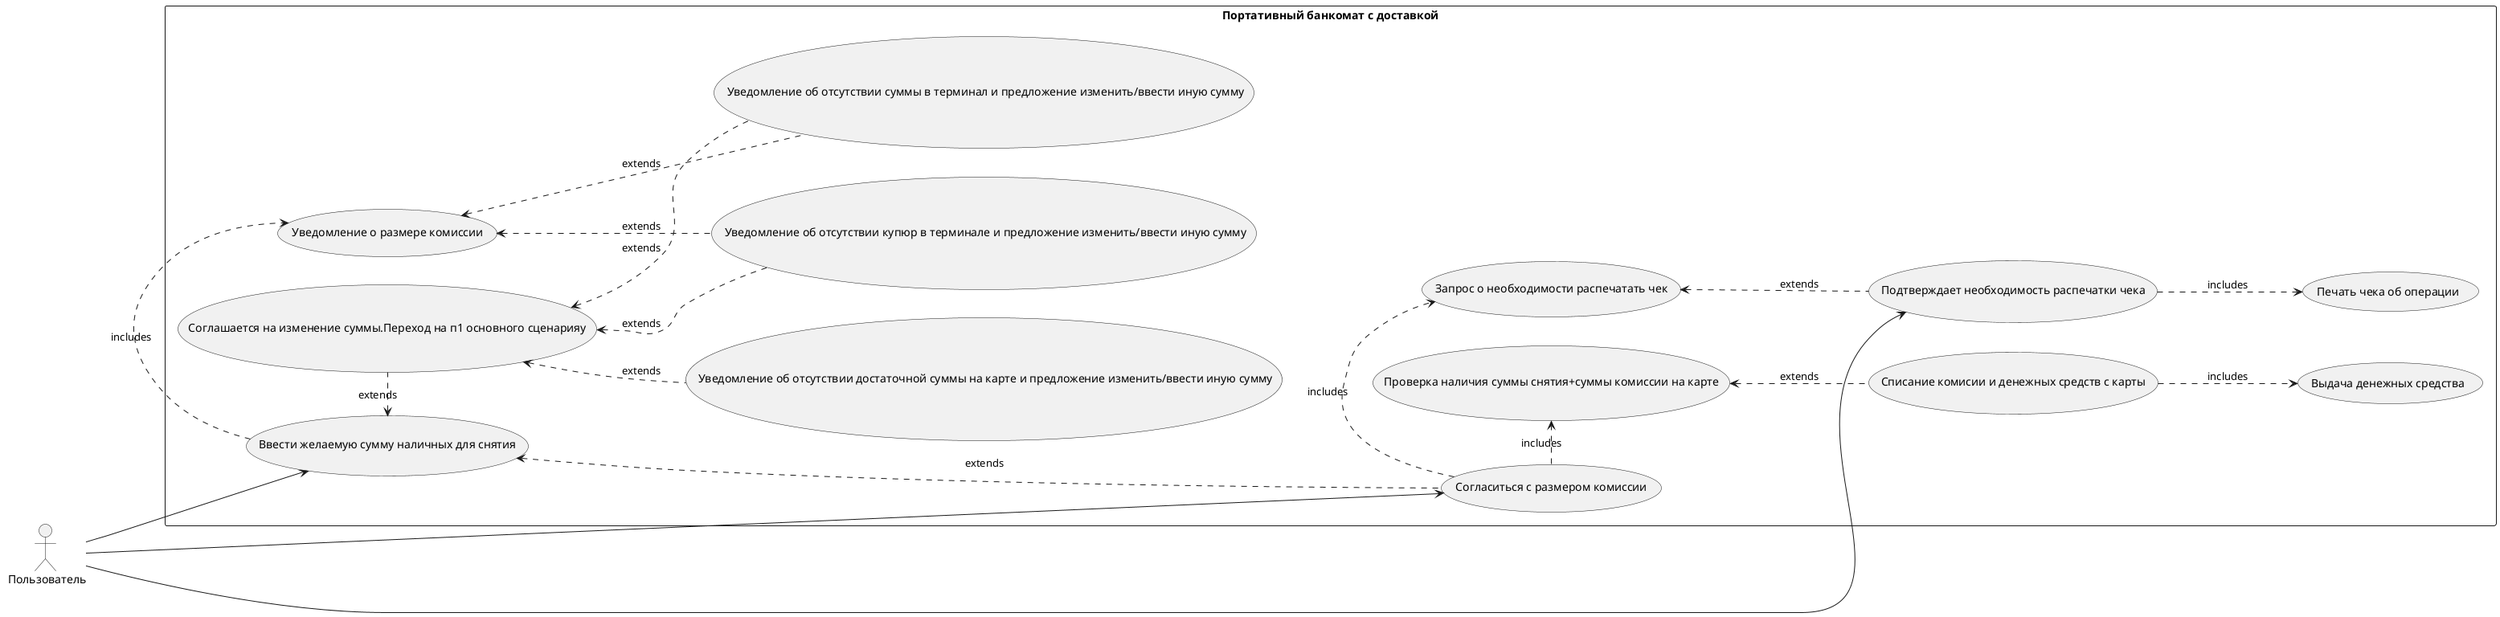 @startuml
left to right direction
rectangle "Портативный банкомат с доставкой" {
    (Ввести желаемую сумму наличных для снятия) as (UC1)
(Уведомление о размере комиссии) as (UC2)
( Уведомление об отсутствии суммы в терминал и предложение изменить/ввести иную сумму) as (UC2.1a)
( Уведомление об отсутствии купюр в терминале и предложение изменить/ввести иную сумму) as (UC2.1b)
(Cоглашается на изменение суммы.Переход на п1 основного сценарияу) as (UC2.2a)
(Соглаcиться с размером комиссии) as (UC3)
(Проверка наличия суммы снятия+суммы комиссии на карте) as (UC4)
(Запрос о необходимости распечатать чек) as (UC5)
( Уведомление об отсутствии достаточной суммы на карте и предложение изменить/ввести иную сумму) as (UC5.1)
(Подтверждает необходимость распечатки чека) as (UC6)
(Списание комисии и денежных средств с карты) as (UC7)
(Выдача денежных средства) as (UC8) 
(Печать чека об операции) as (UC9)
}
: Пользователь: as 1
1 --> UC1 
UC1 .> UC2 : includes
1 ---> UC3
UC1 <... UC3 : extends
UC3 .> UC5 : includes
UC5 <... UC6 : extends
UC3 .> UC4 : includes
UC4 <... UC7 : extends
1 ----> UC6
UC7 ...> UC8 : includes
UC6 ...> UC9 : includes
UC2 <. UC2.1a : extends
UC2 <.. UC2.1b : extends
UC1 <. UC2.2a : extends
UC2.2a <.. UC2.1a : extends
UC2.2a <.. UC2.1b : extends
UC2.2a <.. UC5.1 : extends
@enduml